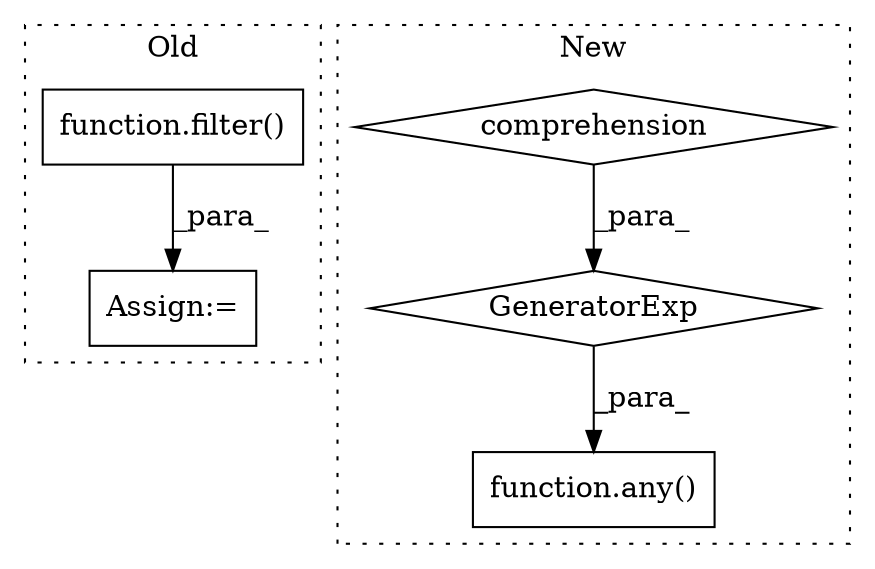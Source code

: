 digraph G {
subgraph cluster0 {
1 [label="function.filter()" a="75" s="4740,4865" l="24,15" shape="box"];
4 [label="Assign:=" a="68" s="4737" l="3" shape="box"];
label = "Old";
style="dotted";
}
subgraph cluster1 {
2 [label="GeneratorExp" a="55" s="5176" l="3" shape="diamond"];
3 [label="comprehension" a="45" s="5220" l="3" shape="diamond"];
5 [label="function.any()" a="75" s="5151,5179" l="25,78" shape="box"];
label = "New";
style="dotted";
}
1 -> 4 [label="_para_"];
2 -> 5 [label="_para_"];
3 -> 2 [label="_para_"];
}